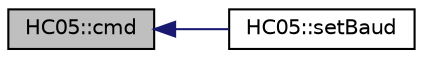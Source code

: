 digraph "HC05::cmd"
{
  edge [fontname="Helvetica",fontsize="10",labelfontname="Helvetica",labelfontsize="10"];
  node [fontname="Helvetica",fontsize="10",shape=record];
  rankdir="LR";
  Node1 [label="HC05::cmd",height=0.2,width=0.4,color="black", fillcolor="grey75", style="filled", fontcolor="black"];
  Node1 -> Node2 [dir="back",color="midnightblue",fontsize="10",style="solid"];
  Node2 [label="HC05::setBaud",height=0.2,width=0.4,color="black", fillcolor="white", style="filled",URL="$class_h_c05.html#a4526fd83bd5f39ad4c90ef41f364c5a9"];
}
